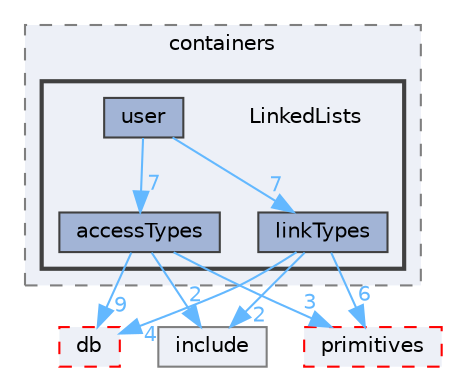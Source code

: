 digraph "src/OpenFOAM/containers/LinkedLists"
{
 // LATEX_PDF_SIZE
  bgcolor="transparent";
  edge [fontname=Helvetica,fontsize=10,labelfontname=Helvetica,labelfontsize=10];
  node [fontname=Helvetica,fontsize=10,shape=box,height=0.2,width=0.4];
  compound=true
  subgraph clusterdir_19d0872053bde092be81d7fe3f56cbf7 {
    graph [ bgcolor="#edf0f7", pencolor="grey50", label="containers", fontname=Helvetica,fontsize=10 style="filled,dashed", URL="dir_19d0872053bde092be81d7fe3f56cbf7.html",tooltip=""]
  subgraph clusterdir_1ceeb2d59d8f320bd70a3a0eeca6c137 {
    graph [ bgcolor="#edf0f7", pencolor="grey25", label="", fontname=Helvetica,fontsize=10 style="filled,bold", URL="dir_1ceeb2d59d8f320bd70a3a0eeca6c137.html",tooltip=""]
    dir_1ceeb2d59d8f320bd70a3a0eeca6c137 [shape=plaintext, label="LinkedLists"];
  dir_57bc99d9bbe398ddf18eacd9434279ec [label="accessTypes", fillcolor="#a2b4d6", color="grey25", style="filled", URL="dir_57bc99d9bbe398ddf18eacd9434279ec.html",tooltip=""];
  dir_f5a654e6c94bbb2ec059633496ddb161 [label="linkTypes", fillcolor="#a2b4d6", color="grey25", style="filled", URL="dir_f5a654e6c94bbb2ec059633496ddb161.html",tooltip=""];
  dir_938975076151863d0f63e1779cb0ce86 [label="user", fillcolor="#a2b4d6", color="grey25", style="filled", URL="dir_938975076151863d0f63e1779cb0ce86.html",tooltip=""];
  }
  }
  dir_3e50f45338116b169052b428016851aa [label="primitives", fillcolor="#edf0f7", color="red", style="filled,dashed", URL="dir_3e50f45338116b169052b428016851aa.html",tooltip=""];
  dir_63c634f7a7cfd679ac26c67fb30fc32f [label="db", fillcolor="#edf0f7", color="red", style="filled,dashed", URL="dir_63c634f7a7cfd679ac26c67fb30fc32f.html",tooltip=""];
  dir_e954e9f5966bc1c681a414ec8bd0ee15 [label="include", fillcolor="#edf0f7", color="grey50", style="filled", URL="dir_e954e9f5966bc1c681a414ec8bd0ee15.html",tooltip=""];
  dir_57bc99d9bbe398ddf18eacd9434279ec->dir_63c634f7a7cfd679ac26c67fb30fc32f [headlabel="9", labeldistance=1.5 headhref="dir_000014_000817.html" href="dir_000014_000817.html" color="steelblue1" fontcolor="steelblue1"];
  dir_57bc99d9bbe398ddf18eacd9434279ec->dir_3e50f45338116b169052b428016851aa [headlabel="3", labeldistance=1.5 headhref="dir_000014_003069.html" href="dir_000014_003069.html" color="steelblue1" fontcolor="steelblue1"];
  dir_57bc99d9bbe398ddf18eacd9434279ec->dir_e954e9f5966bc1c681a414ec8bd0ee15 [headlabel="2", labeldistance=1.5 headhref="dir_000014_001804.html" href="dir_000014_001804.html" color="steelblue1" fontcolor="steelblue1"];
  dir_f5a654e6c94bbb2ec059633496ddb161->dir_3e50f45338116b169052b428016851aa [headlabel="6", labeldistance=1.5 headhref="dir_002219_003069.html" href="dir_002219_003069.html" color="steelblue1" fontcolor="steelblue1"];
  dir_f5a654e6c94bbb2ec059633496ddb161->dir_63c634f7a7cfd679ac26c67fb30fc32f [headlabel="4", labeldistance=1.5 headhref="dir_002219_000817.html" href="dir_002219_000817.html" color="steelblue1" fontcolor="steelblue1"];
  dir_f5a654e6c94bbb2ec059633496ddb161->dir_e954e9f5966bc1c681a414ec8bd0ee15 [headlabel="2", labeldistance=1.5 headhref="dir_002219_001804.html" href="dir_002219_001804.html" color="steelblue1" fontcolor="steelblue1"];
  dir_938975076151863d0f63e1779cb0ce86->dir_57bc99d9bbe398ddf18eacd9434279ec [headlabel="7", labeldistance=1.5 headhref="dir_004240_000014.html" href="dir_004240_000014.html" color="steelblue1" fontcolor="steelblue1"];
  dir_938975076151863d0f63e1779cb0ce86->dir_f5a654e6c94bbb2ec059633496ddb161 [headlabel="7", labeldistance=1.5 headhref="dir_004240_002219.html" href="dir_004240_002219.html" color="steelblue1" fontcolor="steelblue1"];
}
